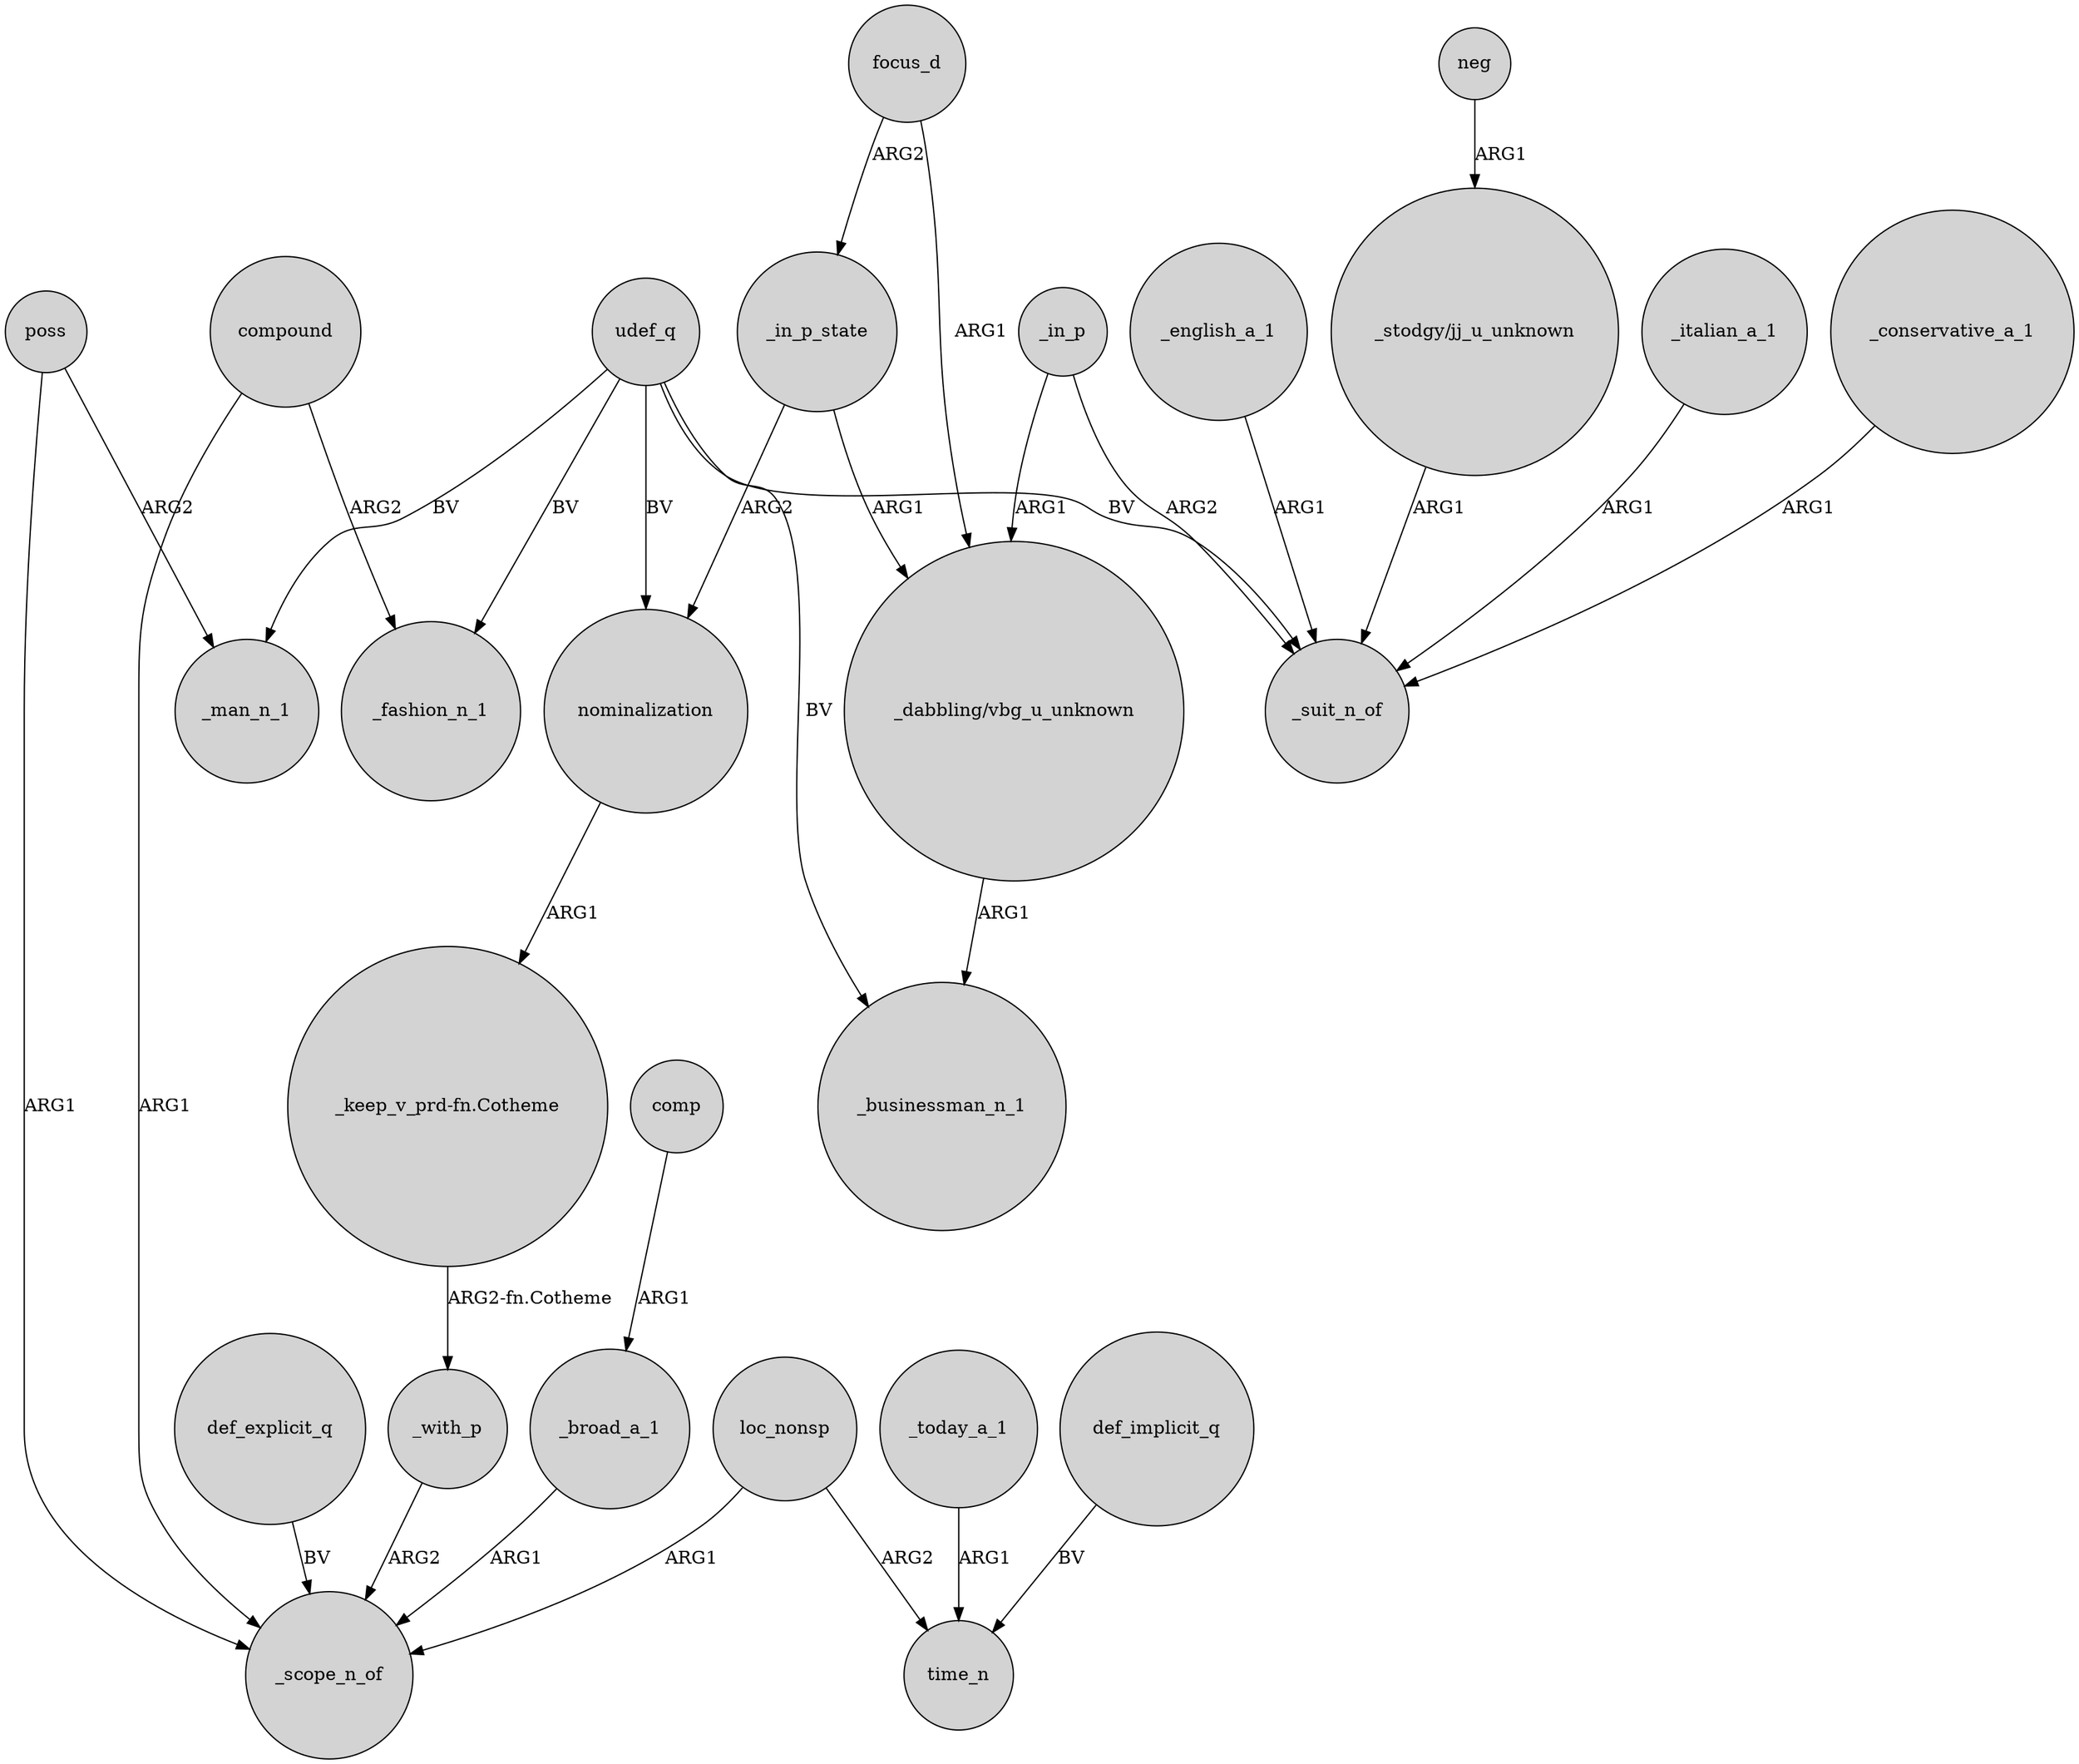 digraph {
	node [shape=circle style=filled]
	poss -> _man_n_1 [label=ARG2]
	compound -> _fashion_n_1 [label=ARG2]
	_in_p_state -> nominalization [label=ARG2]
	"_keep_v_prd-fn.Cotheme" -> _with_p [label="ARG2-fn.Cotheme"]
	focus_d -> _in_p_state [label=ARG2]
	focus_d -> "_dabbling/vbg_u_unknown" [label=ARG1]
	_english_a_1 -> _suit_n_of [label=ARG1]
	udef_q -> nominalization [label=BV]
	compound -> _scope_n_of [label=ARG1]
	poss -> _scope_n_of [label=ARG1]
	"_stodgy/jj_u_unknown" -> _suit_n_of [label=ARG1]
	neg -> "_stodgy/jj_u_unknown" [label=ARG1]
	"_dabbling/vbg_u_unknown" -> _businessman_n_1 [label=ARG1]
	def_explicit_q -> _scope_n_of [label=BV]
	_italian_a_1 -> _suit_n_of [label=ARG1]
	loc_nonsp -> _scope_n_of [label=ARG1]
	udef_q -> _businessman_n_1 [label=BV]
	_in_p -> _suit_n_of [label=ARG2]
	udef_q -> _man_n_1 [label=BV]
	_in_p_state -> "_dabbling/vbg_u_unknown" [label=ARG1]
	_in_p -> "_dabbling/vbg_u_unknown" [label=ARG1]
	udef_q -> _suit_n_of [label=BV]
	_with_p -> _scope_n_of [label=ARG2]
	udef_q -> _fashion_n_1 [label=BV]
	_today_a_1 -> time_n [label=ARG1]
	nominalization -> "_keep_v_prd-fn.Cotheme" [label=ARG1]
	loc_nonsp -> time_n [label=ARG2]
	comp -> _broad_a_1 [label=ARG1]
	_broad_a_1 -> _scope_n_of [label=ARG1]
	def_implicit_q -> time_n [label=BV]
	_conservative_a_1 -> _suit_n_of [label=ARG1]
}
